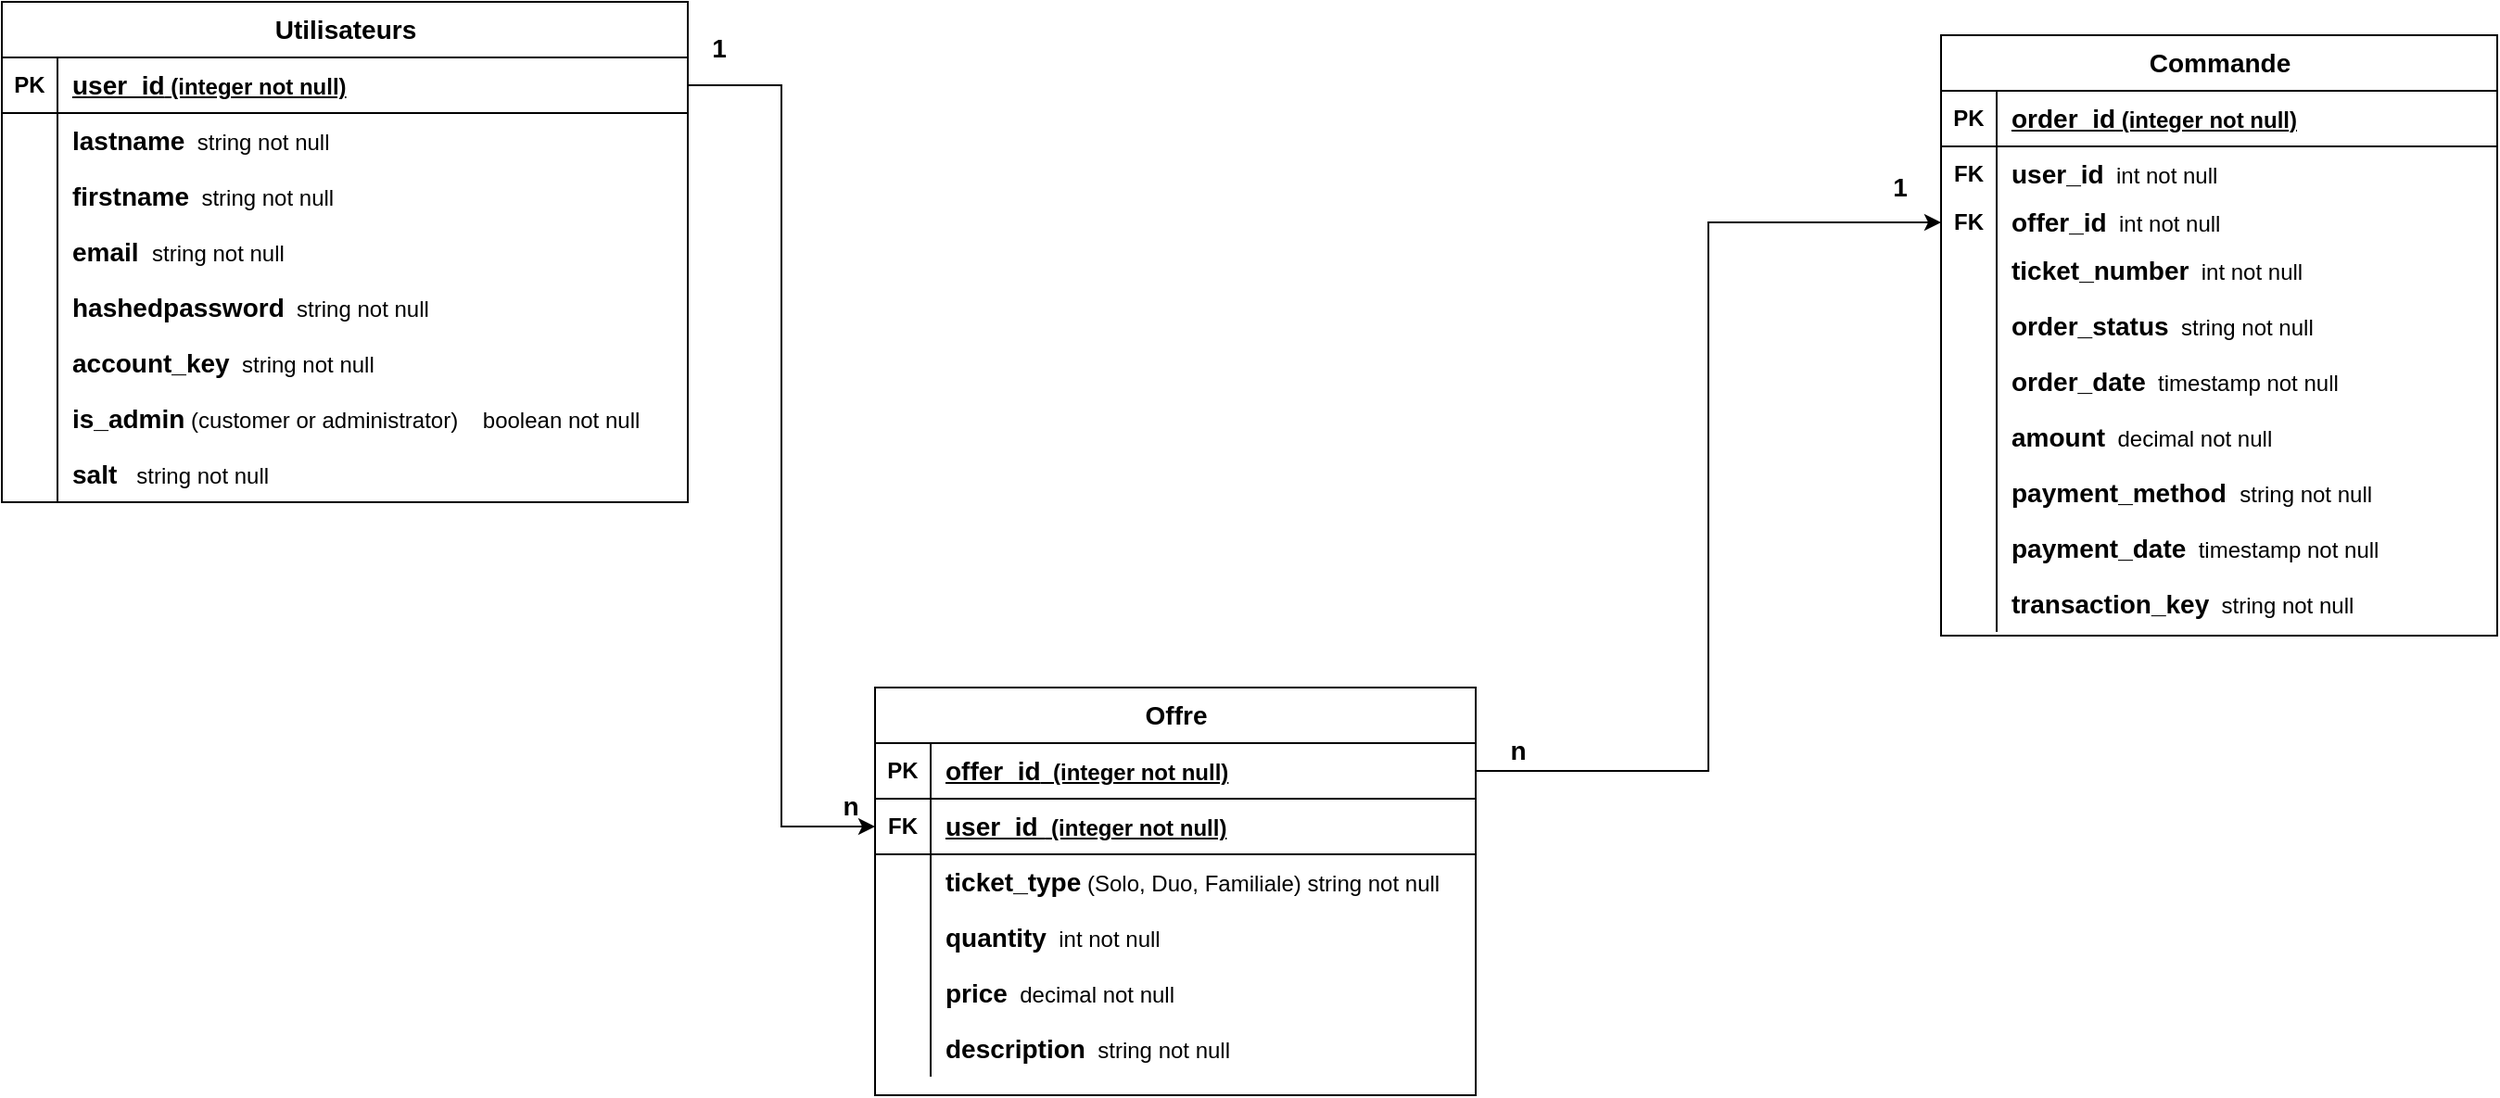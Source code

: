 <mxfile version="20.3.0" type="device" pages="2"><diagram name="MCD" id="4aZoMTiCEjbW0ecPzyT2"><mxGraphModel dx="1450" dy="770" grid="1" gridSize="10" guides="1" tooltips="1" connect="1" arrows="1" fold="1" page="1" pageScale="1" pageWidth="827" pageHeight="1169" math="0" shadow="0"><root><mxCell id="WwJT3f86w2mLYPlMzaYO-0"/><mxCell id="WwJT3f86w2mLYPlMzaYO-1" parent="WwJT3f86w2mLYPlMzaYO-0"/><mxCell id="WwJT3f86w2mLYPlMzaYO-2" value="&lt;font style=&quot;font-size: 14px;&quot;&gt;Utilisateurs&lt;/font&gt;" style="shape=table;startSize=30;container=1;collapsible=1;childLayout=tableLayout;fixedRows=1;rowLines=0;fontStyle=1;align=center;resizeLast=1;html=1;" parent="WwJT3f86w2mLYPlMzaYO-1" vertex="1"><mxGeometry x="24" y="40" width="370" height="270" as="geometry"/></mxCell><mxCell id="WwJT3f86w2mLYPlMzaYO-3" value="" style="shape=tableRow;horizontal=0;startSize=0;swimlaneHead=0;swimlaneBody=0;fillColor=none;collapsible=0;dropTarget=0;points=[[0,0.5],[1,0.5]];portConstraint=eastwest;top=0;left=0;right=0;bottom=1;" parent="WwJT3f86w2mLYPlMzaYO-2" vertex="1"><mxGeometry y="30" width="370" height="30" as="geometry"/></mxCell><mxCell id="WwJT3f86w2mLYPlMzaYO-4" value="PK" style="shape=partialRectangle;connectable=0;fillColor=none;top=0;left=0;bottom=0;right=0;fontStyle=1;overflow=hidden;whiteSpace=wrap;html=1;" parent="WwJT3f86w2mLYPlMzaYO-3" vertex="1"><mxGeometry width="30" height="30" as="geometry"><mxRectangle width="30" height="30" as="alternateBounds"/></mxGeometry></mxCell><mxCell id="WwJT3f86w2mLYPlMzaYO-5" value="&lt;font style=&quot;font-size: 14px;&quot;&gt;user_id&lt;/font&gt; (integer not null)" style="shape=partialRectangle;connectable=0;fillColor=none;top=0;left=0;bottom=0;right=0;align=left;spacingLeft=6;fontStyle=5;overflow=hidden;whiteSpace=wrap;html=1;" parent="WwJT3f86w2mLYPlMzaYO-3" vertex="1"><mxGeometry x="30" width="340" height="30" as="geometry"><mxRectangle width="340" height="30" as="alternateBounds"/></mxGeometry></mxCell><mxCell id="WwJT3f86w2mLYPlMzaYO-6" value="" style="shape=tableRow;horizontal=0;startSize=0;swimlaneHead=0;swimlaneBody=0;fillColor=none;collapsible=0;dropTarget=0;points=[[0,0.5],[1,0.5]];portConstraint=eastwest;top=0;left=0;right=0;bottom=0;" parent="WwJT3f86w2mLYPlMzaYO-2" vertex="1"><mxGeometry y="60" width="370" height="30" as="geometry"/></mxCell><mxCell id="WwJT3f86w2mLYPlMzaYO-7" value="" style="shape=partialRectangle;connectable=0;fillColor=none;top=0;left=0;bottom=0;right=0;editable=1;overflow=hidden;whiteSpace=wrap;html=1;" parent="WwJT3f86w2mLYPlMzaYO-6" vertex="1"><mxGeometry width="30" height="30" as="geometry"><mxRectangle width="30" height="30" as="alternateBounds"/></mxGeometry></mxCell><mxCell id="WwJT3f86w2mLYPlMzaYO-8" value="&lt;font style=&quot;font-size: 14px;&quot;&gt;&lt;b&gt;lastname&lt;/b&gt;&lt;/font&gt;&amp;nbsp; string not null" style="shape=partialRectangle;connectable=0;fillColor=none;top=0;left=0;bottom=0;right=0;align=left;spacingLeft=6;overflow=hidden;whiteSpace=wrap;html=1;" parent="WwJT3f86w2mLYPlMzaYO-6" vertex="1"><mxGeometry x="30" width="340" height="30" as="geometry"><mxRectangle width="340" height="30" as="alternateBounds"/></mxGeometry></mxCell><mxCell id="WwJT3f86w2mLYPlMzaYO-9" value="" style="shape=tableRow;horizontal=0;startSize=0;swimlaneHead=0;swimlaneBody=0;fillColor=none;collapsible=0;dropTarget=0;points=[[0,0.5],[1,0.5]];portConstraint=eastwest;top=0;left=0;right=0;bottom=0;" parent="WwJT3f86w2mLYPlMzaYO-2" vertex="1"><mxGeometry y="90" width="370" height="30" as="geometry"/></mxCell><mxCell id="WwJT3f86w2mLYPlMzaYO-10" value="" style="shape=partialRectangle;connectable=0;fillColor=none;top=0;left=0;bottom=0;right=0;editable=1;overflow=hidden;whiteSpace=wrap;html=1;" parent="WwJT3f86w2mLYPlMzaYO-9" vertex="1"><mxGeometry width="30" height="30" as="geometry"><mxRectangle width="30" height="30" as="alternateBounds"/></mxGeometry></mxCell><mxCell id="WwJT3f86w2mLYPlMzaYO-11" value="&lt;font style=&quot;font-size: 14px;&quot;&gt;&lt;b&gt;firstname&lt;/b&gt;&lt;/font&gt;&amp;nbsp; string not null" style="shape=partialRectangle;connectable=0;fillColor=none;top=0;left=0;bottom=0;right=0;align=left;spacingLeft=6;overflow=hidden;whiteSpace=wrap;html=1;" parent="WwJT3f86w2mLYPlMzaYO-9" vertex="1"><mxGeometry x="30" width="340" height="30" as="geometry"><mxRectangle width="340" height="30" as="alternateBounds"/></mxGeometry></mxCell><mxCell id="WwJT3f86w2mLYPlMzaYO-12" value="" style="shape=tableRow;horizontal=0;startSize=0;swimlaneHead=0;swimlaneBody=0;fillColor=none;collapsible=0;dropTarget=0;points=[[0,0.5],[1,0.5]];portConstraint=eastwest;top=0;left=0;right=0;bottom=0;" parent="WwJT3f86w2mLYPlMzaYO-2" vertex="1"><mxGeometry y="120" width="370" height="30" as="geometry"/></mxCell><mxCell id="WwJT3f86w2mLYPlMzaYO-13" value="" style="shape=partialRectangle;connectable=0;fillColor=none;top=0;left=0;bottom=0;right=0;editable=1;overflow=hidden;whiteSpace=wrap;html=1;" parent="WwJT3f86w2mLYPlMzaYO-12" vertex="1"><mxGeometry width="30" height="30" as="geometry"><mxRectangle width="30" height="30" as="alternateBounds"/></mxGeometry></mxCell><mxCell id="WwJT3f86w2mLYPlMzaYO-14" value="&lt;font style=&quot;font-size: 14px;&quot;&gt;&lt;b&gt;email&amp;nbsp;&lt;/b&gt;&lt;/font&gt; string not null" style="shape=partialRectangle;connectable=0;fillColor=none;top=0;left=0;bottom=0;right=0;align=left;spacingLeft=6;overflow=hidden;whiteSpace=wrap;html=1;" parent="WwJT3f86w2mLYPlMzaYO-12" vertex="1"><mxGeometry x="30" width="340" height="30" as="geometry"><mxRectangle width="340" height="30" as="alternateBounds"/></mxGeometry></mxCell><mxCell id="WwJT3f86w2mLYPlMzaYO-15" value="" style="shape=tableRow;horizontal=0;startSize=0;swimlaneHead=0;swimlaneBody=0;fillColor=none;collapsible=0;dropTarget=0;points=[[0,0.5],[1,0.5]];portConstraint=eastwest;top=0;left=0;right=0;bottom=0;" parent="WwJT3f86w2mLYPlMzaYO-2" vertex="1"><mxGeometry y="150" width="370" height="30" as="geometry"/></mxCell><mxCell id="WwJT3f86w2mLYPlMzaYO-16" value="" style="shape=partialRectangle;connectable=0;fillColor=none;top=0;left=0;bottom=0;right=0;editable=1;overflow=hidden;whiteSpace=wrap;html=1;" parent="WwJT3f86w2mLYPlMzaYO-15" vertex="1"><mxGeometry width="30" height="30" as="geometry"><mxRectangle width="30" height="30" as="alternateBounds"/></mxGeometry></mxCell><mxCell id="WwJT3f86w2mLYPlMzaYO-17" value="&lt;font style=&quot;font-size: 14px;&quot;&gt;&lt;b&gt;hashedpassword&lt;/b&gt;&lt;/font&gt;&amp;nbsp; string not null" style="shape=partialRectangle;connectable=0;fillColor=none;top=0;left=0;bottom=0;right=0;align=left;spacingLeft=6;overflow=hidden;whiteSpace=wrap;html=1;" parent="WwJT3f86w2mLYPlMzaYO-15" vertex="1"><mxGeometry x="30" width="340" height="30" as="geometry"><mxRectangle width="340" height="30" as="alternateBounds"/></mxGeometry></mxCell><mxCell id="WwJT3f86w2mLYPlMzaYO-18" value="" style="shape=tableRow;horizontal=0;startSize=0;swimlaneHead=0;swimlaneBody=0;fillColor=none;collapsible=0;dropTarget=0;points=[[0,0.5],[1,0.5]];portConstraint=eastwest;top=0;left=0;right=0;bottom=0;" parent="WwJT3f86w2mLYPlMzaYO-2" vertex="1"><mxGeometry y="180" width="370" height="30" as="geometry"/></mxCell><mxCell id="WwJT3f86w2mLYPlMzaYO-19" value="" style="shape=partialRectangle;connectable=0;fillColor=none;top=0;left=0;bottom=0;right=0;editable=1;overflow=hidden;whiteSpace=wrap;html=1;" parent="WwJT3f86w2mLYPlMzaYO-18" vertex="1"><mxGeometry width="30" height="30" as="geometry"><mxRectangle width="30" height="30" as="alternateBounds"/></mxGeometry></mxCell><mxCell id="WwJT3f86w2mLYPlMzaYO-20" value="&lt;font style=&quot;font-size: 14px;&quot;&gt;&lt;b&gt;account_key&lt;/b&gt;&lt;/font&gt;&amp;nbsp; string not null" style="shape=partialRectangle;connectable=0;fillColor=none;top=0;left=0;bottom=0;right=0;align=left;spacingLeft=6;overflow=hidden;whiteSpace=wrap;html=1;" parent="WwJT3f86w2mLYPlMzaYO-18" vertex="1"><mxGeometry x="30" width="340" height="30" as="geometry"><mxRectangle width="340" height="30" as="alternateBounds"/></mxGeometry></mxCell><mxCell id="WwJT3f86w2mLYPlMzaYO-21" value="" style="shape=tableRow;horizontal=0;startSize=0;swimlaneHead=0;swimlaneBody=0;fillColor=none;collapsible=0;dropTarget=0;points=[[0,0.5],[1,0.5]];portConstraint=eastwest;top=0;left=0;right=0;bottom=0;" parent="WwJT3f86w2mLYPlMzaYO-2" vertex="1"><mxGeometry y="210" width="370" height="30" as="geometry"/></mxCell><mxCell id="WwJT3f86w2mLYPlMzaYO-22" value="" style="shape=partialRectangle;connectable=0;fillColor=none;top=0;left=0;bottom=0;right=0;editable=1;overflow=hidden;whiteSpace=wrap;html=1;" parent="WwJT3f86w2mLYPlMzaYO-21" vertex="1"><mxGeometry width="30" height="30" as="geometry"><mxRectangle width="30" height="30" as="alternateBounds"/></mxGeometry></mxCell><mxCell id="WwJT3f86w2mLYPlMzaYO-23" value="&lt;font style=&quot;font-size: 14px;&quot;&gt;&lt;b&gt;is_admin&lt;/b&gt;&lt;/font&gt; (customer or administrator)&amp;nbsp; &amp;nbsp; boolean not null&amp;nbsp;" style="shape=partialRectangle;connectable=0;fillColor=none;top=0;left=0;bottom=0;right=0;align=left;spacingLeft=6;overflow=hidden;whiteSpace=wrap;html=1;" parent="WwJT3f86w2mLYPlMzaYO-21" vertex="1"><mxGeometry x="30" width="340" height="30" as="geometry"><mxRectangle width="340" height="30" as="alternateBounds"/></mxGeometry></mxCell><mxCell id="_BmPQvy_Gh3l3GZFBL68-0" value="" style="shape=tableRow;horizontal=0;startSize=0;swimlaneHead=0;swimlaneBody=0;fillColor=none;collapsible=0;dropTarget=0;points=[[0,0.5],[1,0.5]];portConstraint=eastwest;top=0;left=0;right=0;bottom=0;" parent="WwJT3f86w2mLYPlMzaYO-2" vertex="1"><mxGeometry y="240" width="370" height="30" as="geometry"/></mxCell><mxCell id="_BmPQvy_Gh3l3GZFBL68-1" value="" style="shape=partialRectangle;connectable=0;fillColor=none;top=0;left=0;bottom=0;right=0;editable=1;overflow=hidden;whiteSpace=wrap;html=1;" parent="_BmPQvy_Gh3l3GZFBL68-0" vertex="1"><mxGeometry width="30" height="30" as="geometry"><mxRectangle width="30" height="30" as="alternateBounds"/></mxGeometry></mxCell><mxCell id="_BmPQvy_Gh3l3GZFBL68-2" value="&lt;font style=&quot;font-size: 14px;&quot;&gt;&lt;b&gt;salt&amp;nbsp;&lt;/b&gt;&lt;/font&gt; &amp;nbsp;string not null&amp;nbsp;" style="shape=partialRectangle;connectable=0;fillColor=none;top=0;left=0;bottom=0;right=0;align=left;spacingLeft=6;overflow=hidden;whiteSpace=wrap;html=1;" parent="_BmPQvy_Gh3l3GZFBL68-0" vertex="1"><mxGeometry x="30" width="340" height="30" as="geometry"><mxRectangle width="340" height="30" as="alternateBounds"/></mxGeometry></mxCell><mxCell id="WwJT3f86w2mLYPlMzaYO-24" value="&lt;font style=&quot;font-size: 14px;&quot;&gt;Offre&lt;/font&gt;" style="shape=table;startSize=30;container=1;collapsible=1;childLayout=tableLayout;fixedRows=1;rowLines=0;fontStyle=1;align=center;resizeLast=1;html=1;" parent="WwJT3f86w2mLYPlMzaYO-1" vertex="1"><mxGeometry x="495" y="410" width="324" height="220" as="geometry"/></mxCell><mxCell id="WwJT3f86w2mLYPlMzaYO-25" value="" style="shape=tableRow;horizontal=0;startSize=0;swimlaneHead=0;swimlaneBody=0;fillColor=none;collapsible=0;dropTarget=0;points=[[0,0.5],[1,0.5]];portConstraint=eastwest;top=0;left=0;right=0;bottom=1;" parent="WwJT3f86w2mLYPlMzaYO-24" vertex="1"><mxGeometry y="30" width="324" height="30" as="geometry"/></mxCell><mxCell id="WwJT3f86w2mLYPlMzaYO-26" value="PK" style="shape=partialRectangle;connectable=0;fillColor=none;top=0;left=0;bottom=0;right=0;fontStyle=1;overflow=hidden;whiteSpace=wrap;html=1;" parent="WwJT3f86w2mLYPlMzaYO-25" vertex="1"><mxGeometry width="30" height="30" as="geometry"><mxRectangle width="30" height="30" as="alternateBounds"/></mxGeometry></mxCell><mxCell id="WwJT3f86w2mLYPlMzaYO-27" value="&lt;font style=&quot;font-size: 14px;&quot;&gt;offer_id&lt;/font&gt;&amp;nbsp; (integer not null)" style="shape=partialRectangle;connectable=0;fillColor=none;top=0;left=0;bottom=0;right=0;align=left;spacingLeft=6;fontStyle=5;overflow=hidden;whiteSpace=wrap;html=1;" parent="WwJT3f86w2mLYPlMzaYO-25" vertex="1"><mxGeometry x="30" width="294" height="30" as="geometry"><mxRectangle width="294" height="30" as="alternateBounds"/></mxGeometry></mxCell><mxCell id="OKNuzHQPuZCaY18qjB8i-0" value="" style="shape=tableRow;horizontal=0;startSize=0;swimlaneHead=0;swimlaneBody=0;fillColor=none;collapsible=0;dropTarget=0;points=[[0,0.5],[1,0.5]];portConstraint=eastwest;top=0;left=0;right=0;bottom=1;" parent="WwJT3f86w2mLYPlMzaYO-24" vertex="1"><mxGeometry y="60" width="324" height="30" as="geometry"/></mxCell><mxCell id="OKNuzHQPuZCaY18qjB8i-1" value="FK" style="shape=partialRectangle;connectable=0;fillColor=none;top=0;left=0;bottom=0;right=0;fontStyle=1;overflow=hidden;whiteSpace=wrap;html=1;" parent="OKNuzHQPuZCaY18qjB8i-0" vertex="1"><mxGeometry width="30" height="30" as="geometry"><mxRectangle width="30" height="30" as="alternateBounds"/></mxGeometry></mxCell><mxCell id="OKNuzHQPuZCaY18qjB8i-2" value="&lt;font style=&quot;font-size: 14px;&quot;&gt;user_id&amp;nbsp;&lt;/font&gt; (integer not null)" style="shape=partialRectangle;connectable=0;fillColor=none;top=0;left=0;bottom=0;right=0;align=left;spacingLeft=6;fontStyle=5;overflow=hidden;whiteSpace=wrap;html=1;" parent="OKNuzHQPuZCaY18qjB8i-0" vertex="1"><mxGeometry x="30" width="294" height="30" as="geometry"><mxRectangle width="294" height="30" as="alternateBounds"/></mxGeometry></mxCell><mxCell id="WwJT3f86w2mLYPlMzaYO-28" value="" style="shape=tableRow;horizontal=0;startSize=0;swimlaneHead=0;swimlaneBody=0;fillColor=none;collapsible=0;dropTarget=0;points=[[0,0.5],[1,0.5]];portConstraint=eastwest;top=0;left=0;right=0;bottom=0;" parent="WwJT3f86w2mLYPlMzaYO-24" vertex="1"><mxGeometry y="90" width="324" height="30" as="geometry"/></mxCell><mxCell id="WwJT3f86w2mLYPlMzaYO-29" value="" style="shape=partialRectangle;connectable=0;fillColor=none;top=0;left=0;bottom=0;right=0;editable=1;overflow=hidden;whiteSpace=wrap;html=1;" parent="WwJT3f86w2mLYPlMzaYO-28" vertex="1"><mxGeometry width="30" height="30" as="geometry"><mxRectangle width="30" height="30" as="alternateBounds"/></mxGeometry></mxCell><mxCell id="WwJT3f86w2mLYPlMzaYO-30" value="&lt;font style=&quot;font-size: 14px;&quot;&gt;&lt;b&gt;ticket_type&lt;/b&gt;&lt;/font&gt; (Solo, Duo, Familiale) string not null" style="shape=partialRectangle;connectable=0;fillColor=none;top=0;left=0;bottom=0;right=0;align=left;spacingLeft=6;overflow=hidden;whiteSpace=wrap;html=1;" parent="WwJT3f86w2mLYPlMzaYO-28" vertex="1"><mxGeometry x="30" width="294" height="30" as="geometry"><mxRectangle width="294" height="30" as="alternateBounds"/></mxGeometry></mxCell><mxCell id="WwJT3f86w2mLYPlMzaYO-31" value="" style="shape=tableRow;horizontal=0;startSize=0;swimlaneHead=0;swimlaneBody=0;fillColor=none;collapsible=0;dropTarget=0;points=[[0,0.5],[1,0.5]];portConstraint=eastwest;top=0;left=0;right=0;bottom=0;" parent="WwJT3f86w2mLYPlMzaYO-24" vertex="1"><mxGeometry y="120" width="324" height="30" as="geometry"/></mxCell><mxCell id="WwJT3f86w2mLYPlMzaYO-32" value="" style="shape=partialRectangle;connectable=0;fillColor=none;top=0;left=0;bottom=0;right=0;editable=1;overflow=hidden;whiteSpace=wrap;html=1;" parent="WwJT3f86w2mLYPlMzaYO-31" vertex="1"><mxGeometry width="30" height="30" as="geometry"><mxRectangle width="30" height="30" as="alternateBounds"/></mxGeometry></mxCell><mxCell id="WwJT3f86w2mLYPlMzaYO-33" value="&lt;span style=&quot;font-size: 14px;&quot;&gt;&lt;b&gt;quantity&lt;/b&gt;&lt;/span&gt;&amp;nbsp; int not null" style="shape=partialRectangle;connectable=0;fillColor=none;top=0;left=0;bottom=0;right=0;align=left;spacingLeft=6;overflow=hidden;whiteSpace=wrap;html=1;" parent="WwJT3f86w2mLYPlMzaYO-31" vertex="1"><mxGeometry x="30" width="294" height="30" as="geometry"><mxRectangle width="294" height="30" as="alternateBounds"/></mxGeometry></mxCell><mxCell id="WwJT3f86w2mLYPlMzaYO-34" value="" style="shape=tableRow;horizontal=0;startSize=0;swimlaneHead=0;swimlaneBody=0;fillColor=none;collapsible=0;dropTarget=0;points=[[0,0.5],[1,0.5]];portConstraint=eastwest;top=0;left=0;right=0;bottom=0;" parent="WwJT3f86w2mLYPlMzaYO-24" vertex="1"><mxGeometry y="150" width="324" height="30" as="geometry"/></mxCell><mxCell id="WwJT3f86w2mLYPlMzaYO-35" value="" style="shape=partialRectangle;connectable=0;fillColor=none;top=0;left=0;bottom=0;right=0;editable=1;overflow=hidden;whiteSpace=wrap;html=1;" parent="WwJT3f86w2mLYPlMzaYO-34" vertex="1"><mxGeometry width="30" height="30" as="geometry"><mxRectangle width="30" height="30" as="alternateBounds"/></mxGeometry></mxCell><mxCell id="WwJT3f86w2mLYPlMzaYO-36" value="&lt;font style=&quot;font-size: 14px;&quot;&gt;&lt;b&gt;price&lt;/b&gt;&lt;/font&gt;&amp;nbsp; decimal not null" style="shape=partialRectangle;connectable=0;fillColor=none;top=0;left=0;bottom=0;right=0;align=left;spacingLeft=6;overflow=hidden;whiteSpace=wrap;html=1;" parent="WwJT3f86w2mLYPlMzaYO-34" vertex="1"><mxGeometry x="30" width="294" height="30" as="geometry"><mxRectangle width="294" height="30" as="alternateBounds"/></mxGeometry></mxCell><mxCell id="WwJT3f86w2mLYPlMzaYO-37" value="" style="shape=tableRow;horizontal=0;startSize=0;swimlaneHead=0;swimlaneBody=0;fillColor=none;collapsible=0;dropTarget=0;points=[[0,0.5],[1,0.5]];portConstraint=eastwest;top=0;left=0;right=0;bottom=0;" parent="WwJT3f86w2mLYPlMzaYO-24" vertex="1"><mxGeometry y="180" width="324" height="30" as="geometry"/></mxCell><mxCell id="WwJT3f86w2mLYPlMzaYO-38" value="" style="shape=partialRectangle;connectable=0;fillColor=none;top=0;left=0;bottom=0;right=0;editable=1;overflow=hidden;whiteSpace=wrap;html=1;" parent="WwJT3f86w2mLYPlMzaYO-37" vertex="1"><mxGeometry width="30" height="30" as="geometry"><mxRectangle width="30" height="30" as="alternateBounds"/></mxGeometry></mxCell><mxCell id="WwJT3f86w2mLYPlMzaYO-39" value="&lt;font style=&quot;font-size: 14px;&quot;&gt;&lt;b&gt;description&lt;/b&gt;&lt;/font&gt;&amp;nbsp; string not null" style="shape=partialRectangle;connectable=0;fillColor=none;top=0;left=0;bottom=0;right=0;align=left;spacingLeft=6;overflow=hidden;whiteSpace=wrap;html=1;" parent="WwJT3f86w2mLYPlMzaYO-37" vertex="1"><mxGeometry x="30" width="294" height="30" as="geometry"><mxRectangle width="294" height="30" as="alternateBounds"/></mxGeometry></mxCell><mxCell id="WwJT3f86w2mLYPlMzaYO-40" value="&lt;font style=&quot;font-size: 14px;&quot;&gt;Commande&lt;/font&gt;" style="shape=table;startSize=30;container=1;collapsible=1;childLayout=tableLayout;fixedRows=1;rowLines=0;fontStyle=1;align=center;resizeLast=1;html=1;" parent="WwJT3f86w2mLYPlMzaYO-1" vertex="1"><mxGeometry x="1070" y="58" width="300" height="324.0" as="geometry"/></mxCell><mxCell id="WwJT3f86w2mLYPlMzaYO-41" value="" style="shape=tableRow;horizontal=0;startSize=0;swimlaneHead=0;swimlaneBody=0;fillColor=none;collapsible=0;dropTarget=0;points=[[0,0.5],[1,0.5]];portConstraint=eastwest;top=0;left=0;right=0;bottom=1;" parent="WwJT3f86w2mLYPlMzaYO-40" vertex="1"><mxGeometry y="30" width="300" height="30" as="geometry"/></mxCell><mxCell id="WwJT3f86w2mLYPlMzaYO-42" value="PK" style="shape=partialRectangle;connectable=0;fillColor=none;top=0;left=0;bottom=0;right=0;fontStyle=1;overflow=hidden;whiteSpace=wrap;html=1;" parent="WwJT3f86w2mLYPlMzaYO-41" vertex="1"><mxGeometry width="30" height="30" as="geometry"><mxRectangle width="30" height="30" as="alternateBounds"/></mxGeometry></mxCell><mxCell id="WwJT3f86w2mLYPlMzaYO-43" value="&lt;font style=&quot;font-size: 14px;&quot;&gt;order_id&lt;/font&gt; (integer not null)" style="shape=partialRectangle;connectable=0;fillColor=none;top=0;left=0;bottom=0;right=0;align=left;spacingLeft=6;fontStyle=5;overflow=hidden;whiteSpace=wrap;html=1;" parent="WwJT3f86w2mLYPlMzaYO-41" vertex="1"><mxGeometry x="30" width="270" height="30" as="geometry"><mxRectangle width="270" height="30" as="alternateBounds"/></mxGeometry></mxCell><mxCell id="WwJT3f86w2mLYPlMzaYO-44" value="" style="shape=tableRow;horizontal=0;startSize=0;swimlaneHead=0;swimlaneBody=0;fillColor=none;collapsible=0;dropTarget=0;points=[[0,0.5],[1,0.5]];portConstraint=eastwest;top=0;left=0;right=0;bottom=0;" parent="WwJT3f86w2mLYPlMzaYO-40" vertex="1"><mxGeometry y="60" width="300" height="30" as="geometry"/></mxCell><mxCell id="WwJT3f86w2mLYPlMzaYO-45" value="FK" style="shape=partialRectangle;connectable=0;fillColor=none;top=0;left=0;bottom=0;right=0;editable=1;overflow=hidden;whiteSpace=wrap;html=1;fontStyle=1" parent="WwJT3f86w2mLYPlMzaYO-44" vertex="1"><mxGeometry width="30" height="30" as="geometry"><mxRectangle width="30" height="30" as="alternateBounds"/></mxGeometry></mxCell><mxCell id="WwJT3f86w2mLYPlMzaYO-46" value="&lt;font style=&quot;font-size: 14px;&quot;&gt;&lt;b&gt;user_id&lt;/b&gt;&lt;/font&gt;&amp;nbsp; int not null" style="shape=partialRectangle;connectable=0;fillColor=none;top=0;left=0;bottom=0;right=0;align=left;spacingLeft=6;overflow=hidden;whiteSpace=wrap;html=1;" parent="WwJT3f86w2mLYPlMzaYO-44" vertex="1"><mxGeometry x="30" width="270" height="30" as="geometry"><mxRectangle width="270" height="30" as="alternateBounds"/></mxGeometry></mxCell><mxCell id="WwJT3f86w2mLYPlMzaYO-47" value="" style="shape=tableRow;horizontal=0;startSize=0;swimlaneHead=0;swimlaneBody=0;fillColor=none;collapsible=0;dropTarget=0;points=[[0,0.5],[1,0.5]];portConstraint=eastwest;top=0;left=0;right=0;bottom=0;" parent="WwJT3f86w2mLYPlMzaYO-40" vertex="1"><mxGeometry y="90" width="300" height="22" as="geometry"/></mxCell><mxCell id="WwJT3f86w2mLYPlMzaYO-48" value="FK" style="shape=partialRectangle;connectable=0;fillColor=none;top=0;left=0;bottom=0;right=0;editable=1;overflow=hidden;whiteSpace=wrap;html=1;fontStyle=1" parent="WwJT3f86w2mLYPlMzaYO-47" vertex="1"><mxGeometry width="30" height="22" as="geometry"><mxRectangle width="30" height="22" as="alternateBounds"/></mxGeometry></mxCell><mxCell id="WwJT3f86w2mLYPlMzaYO-49" value="&lt;font style=&quot;font-size: 14px;&quot;&gt;&lt;b&gt;offer_id&lt;/b&gt;&lt;/font&gt;&amp;nbsp; int not null" style="shape=partialRectangle;connectable=0;fillColor=none;top=0;left=0;bottom=0;right=0;align=left;spacingLeft=6;overflow=hidden;whiteSpace=wrap;html=1;" parent="WwJT3f86w2mLYPlMzaYO-47" vertex="1"><mxGeometry x="30" width="270" height="22" as="geometry"><mxRectangle width="270" height="22" as="alternateBounds"/></mxGeometry></mxCell><mxCell id="WwJT3f86w2mLYPlMzaYO-50" style="shape=tableRow;horizontal=0;startSize=0;swimlaneHead=0;swimlaneBody=0;fillColor=none;collapsible=0;dropTarget=0;points=[[0,0.5],[1,0.5]];portConstraint=eastwest;top=0;left=0;right=0;bottom=0;" parent="WwJT3f86w2mLYPlMzaYO-40" vertex="1"><mxGeometry y="112" width="300" height="30" as="geometry"/></mxCell><mxCell id="WwJT3f86w2mLYPlMzaYO-51" style="shape=partialRectangle;connectable=0;fillColor=none;top=0;left=0;bottom=0;right=0;editable=1;overflow=hidden;whiteSpace=wrap;html=1;fontStyle=1" parent="WwJT3f86w2mLYPlMzaYO-50" vertex="1"><mxGeometry width="30" height="30" as="geometry"><mxRectangle width="30" height="30" as="alternateBounds"/></mxGeometry></mxCell><mxCell id="WwJT3f86w2mLYPlMzaYO-52" value="&lt;font style=&quot;font-size: 14px;&quot;&gt;&lt;b&gt;ticket_number&lt;/b&gt;&lt;/font&gt;&amp;nbsp; int not null" style="shape=partialRectangle;connectable=0;fillColor=none;top=0;left=0;bottom=0;right=0;align=left;spacingLeft=6;overflow=hidden;whiteSpace=wrap;html=1;" parent="WwJT3f86w2mLYPlMzaYO-50" vertex="1"><mxGeometry x="30" width="270" height="30" as="geometry"><mxRectangle width="270" height="30" as="alternateBounds"/></mxGeometry></mxCell><mxCell id="WwJT3f86w2mLYPlMzaYO-53" value="" style="shape=tableRow;horizontal=0;startSize=0;swimlaneHead=0;swimlaneBody=0;fillColor=none;collapsible=0;dropTarget=0;points=[[0,0.5],[1,0.5]];portConstraint=eastwest;top=0;left=0;right=0;bottom=0;" parent="WwJT3f86w2mLYPlMzaYO-40" vertex="1"><mxGeometry y="142" width="300" height="30" as="geometry"/></mxCell><mxCell id="WwJT3f86w2mLYPlMzaYO-54" value="" style="shape=partialRectangle;connectable=0;fillColor=none;top=0;left=0;bottom=0;right=0;editable=1;overflow=hidden;whiteSpace=wrap;html=1;" parent="WwJT3f86w2mLYPlMzaYO-53" vertex="1"><mxGeometry width="30" height="30" as="geometry"><mxRectangle width="30" height="30" as="alternateBounds"/></mxGeometry></mxCell><mxCell id="WwJT3f86w2mLYPlMzaYO-55" value="&lt;font style=&quot;font-size: 14px;&quot;&gt;&lt;b&gt;order_status&lt;/b&gt;&lt;/font&gt;&amp;nbsp; string not null&amp;nbsp;" style="shape=partialRectangle;connectable=0;fillColor=none;top=0;left=0;bottom=0;right=0;align=left;spacingLeft=6;overflow=hidden;whiteSpace=wrap;html=1;" parent="WwJT3f86w2mLYPlMzaYO-53" vertex="1"><mxGeometry x="30" width="270" height="30" as="geometry"><mxRectangle width="270" height="30" as="alternateBounds"/></mxGeometry></mxCell><mxCell id="WwJT3f86w2mLYPlMzaYO-56" value="" style="shape=tableRow;horizontal=0;startSize=0;swimlaneHead=0;swimlaneBody=0;fillColor=none;collapsible=0;dropTarget=0;points=[[0,0.5],[1,0.5]];portConstraint=eastwest;top=0;left=0;right=0;bottom=0;" parent="WwJT3f86w2mLYPlMzaYO-40" vertex="1"><mxGeometry y="172" width="300" height="30" as="geometry"/></mxCell><mxCell id="WwJT3f86w2mLYPlMzaYO-57" value="" style="shape=partialRectangle;connectable=0;fillColor=none;top=0;left=0;bottom=0;right=0;editable=1;overflow=hidden;whiteSpace=wrap;html=1;" parent="WwJT3f86w2mLYPlMzaYO-56" vertex="1"><mxGeometry width="30" height="30" as="geometry"><mxRectangle width="30" height="30" as="alternateBounds"/></mxGeometry></mxCell><mxCell id="WwJT3f86w2mLYPlMzaYO-58" value="&lt;font style=&quot;font-size: 14px;&quot;&gt;&lt;b&gt;order_date&lt;/b&gt;&lt;/font&gt;&amp;nbsp; timestamp not null" style="shape=partialRectangle;connectable=0;fillColor=none;top=0;left=0;bottom=0;right=0;align=left;spacingLeft=6;overflow=hidden;whiteSpace=wrap;html=1;" parent="WwJT3f86w2mLYPlMzaYO-56" vertex="1"><mxGeometry x="30" width="270" height="30" as="geometry"><mxRectangle width="270" height="30" as="alternateBounds"/></mxGeometry></mxCell><mxCell id="OLAVNMGbY4LiA4t_DMpZ-0" value="" style="shape=tableRow;horizontal=0;startSize=0;swimlaneHead=0;swimlaneBody=0;fillColor=none;collapsible=0;dropTarget=0;points=[[0,0.5],[1,0.5]];portConstraint=eastwest;top=0;left=0;right=0;bottom=0;" parent="WwJT3f86w2mLYPlMzaYO-40" vertex="1"><mxGeometry y="202" width="300" height="30" as="geometry"/></mxCell><mxCell id="OLAVNMGbY4LiA4t_DMpZ-1" value="" style="shape=partialRectangle;connectable=0;fillColor=none;top=0;left=0;bottom=0;right=0;editable=1;overflow=hidden;whiteSpace=wrap;html=1;" parent="OLAVNMGbY4LiA4t_DMpZ-0" vertex="1"><mxGeometry width="30" height="30" as="geometry"><mxRectangle width="30" height="30" as="alternateBounds"/></mxGeometry></mxCell><mxCell id="OLAVNMGbY4LiA4t_DMpZ-2" value="&lt;font style=&quot;font-size: 14px;&quot;&gt;&lt;b&gt;amount&lt;/b&gt;&lt;/font&gt;&amp;nbsp; decimal not null" style="shape=partialRectangle;connectable=0;fillColor=none;top=0;left=0;bottom=0;right=0;align=left;spacingLeft=6;overflow=hidden;whiteSpace=wrap;html=1;" parent="OLAVNMGbY4LiA4t_DMpZ-0" vertex="1"><mxGeometry x="30" width="270" height="30" as="geometry"><mxRectangle width="270" height="30" as="alternateBounds"/></mxGeometry></mxCell><mxCell id="OLAVNMGbY4LiA4t_DMpZ-3" value="" style="shape=tableRow;horizontal=0;startSize=0;swimlaneHead=0;swimlaneBody=0;fillColor=none;collapsible=0;dropTarget=0;points=[[0,0.5],[1,0.5]];portConstraint=eastwest;top=0;left=0;right=0;bottom=0;" parent="WwJT3f86w2mLYPlMzaYO-40" vertex="1"><mxGeometry y="232" width="300" height="30" as="geometry"/></mxCell><mxCell id="OLAVNMGbY4LiA4t_DMpZ-4" value="" style="shape=partialRectangle;connectable=0;fillColor=none;top=0;left=0;bottom=0;right=0;editable=1;overflow=hidden;whiteSpace=wrap;html=1;" parent="OLAVNMGbY4LiA4t_DMpZ-3" vertex="1"><mxGeometry width="30" height="30" as="geometry"><mxRectangle width="30" height="30" as="alternateBounds"/></mxGeometry></mxCell><mxCell id="OLAVNMGbY4LiA4t_DMpZ-5" value="&lt;font style=&quot;font-size: 14px;&quot;&gt;&lt;b&gt;payment_method&amp;nbsp;&lt;/b&gt;&lt;/font&gt; string not null&amp;nbsp;" style="shape=partialRectangle;connectable=0;fillColor=none;top=0;left=0;bottom=0;right=0;align=left;spacingLeft=6;overflow=hidden;whiteSpace=wrap;html=1;" parent="OLAVNMGbY4LiA4t_DMpZ-3" vertex="1"><mxGeometry x="30" width="270" height="30" as="geometry"><mxRectangle width="270" height="30" as="alternateBounds"/></mxGeometry></mxCell><mxCell id="OLAVNMGbY4LiA4t_DMpZ-6" value="" style="shape=tableRow;horizontal=0;startSize=0;swimlaneHead=0;swimlaneBody=0;fillColor=none;collapsible=0;dropTarget=0;points=[[0,0.5],[1,0.5]];portConstraint=eastwest;top=0;left=0;right=0;bottom=0;" parent="WwJT3f86w2mLYPlMzaYO-40" vertex="1"><mxGeometry y="262" width="300" height="30" as="geometry"/></mxCell><mxCell id="OLAVNMGbY4LiA4t_DMpZ-7" value="" style="shape=partialRectangle;connectable=0;fillColor=none;top=0;left=0;bottom=0;right=0;editable=1;overflow=hidden;whiteSpace=wrap;html=1;" parent="OLAVNMGbY4LiA4t_DMpZ-6" vertex="1"><mxGeometry width="30" height="30" as="geometry"><mxRectangle width="30" height="30" as="alternateBounds"/></mxGeometry></mxCell><mxCell id="OLAVNMGbY4LiA4t_DMpZ-8" value="&lt;font style=&quot;font-size: 14px;&quot;&gt;&lt;b&gt;payment_date&lt;/b&gt;&lt;/font&gt;&amp;nbsp; timestamp not null" style="shape=partialRectangle;connectable=0;fillColor=none;top=0;left=0;bottom=0;right=0;align=left;spacingLeft=6;overflow=hidden;whiteSpace=wrap;html=1;" parent="OLAVNMGbY4LiA4t_DMpZ-6" vertex="1"><mxGeometry x="30" width="270" height="30" as="geometry"><mxRectangle width="270" height="30" as="alternateBounds"/></mxGeometry></mxCell><mxCell id="OLAVNMGbY4LiA4t_DMpZ-9" value="" style="shape=tableRow;horizontal=0;startSize=0;swimlaneHead=0;swimlaneBody=0;fillColor=none;collapsible=0;dropTarget=0;points=[[0,0.5],[1,0.5]];portConstraint=eastwest;top=0;left=0;right=0;bottom=0;" parent="WwJT3f86w2mLYPlMzaYO-40" vertex="1"><mxGeometry y="292" width="300" height="30" as="geometry"/></mxCell><mxCell id="OLAVNMGbY4LiA4t_DMpZ-10" value="" style="shape=partialRectangle;connectable=0;fillColor=none;top=0;left=0;bottom=0;right=0;editable=1;overflow=hidden;whiteSpace=wrap;html=1;" parent="OLAVNMGbY4LiA4t_DMpZ-9" vertex="1"><mxGeometry width="30" height="30" as="geometry"><mxRectangle width="30" height="30" as="alternateBounds"/></mxGeometry></mxCell><mxCell id="OLAVNMGbY4LiA4t_DMpZ-11" value="&lt;b&gt;&lt;font style=&quot;font-size: 14px;&quot;&gt;transaction_key&lt;/font&gt;&lt;/b&gt;&amp;nbsp; string not null" style="shape=partialRectangle;connectable=0;fillColor=none;top=0;left=0;bottom=0;right=0;align=left;spacingLeft=6;overflow=hidden;whiteSpace=wrap;html=1;" parent="OLAVNMGbY4LiA4t_DMpZ-9" vertex="1"><mxGeometry x="30" width="270" height="30" as="geometry"><mxRectangle width="270" height="30" as="alternateBounds"/></mxGeometry></mxCell><mxCell id="KInEvQ4Ml0EF_Ex9Fxzc-0" style="edgeStyle=orthogonalEdgeStyle;rounded=0;orthogonalLoop=1;jettySize=auto;html=1;fontSize=12;entryX=0;entryY=0.5;entryDx=0;entryDy=0;" parent="WwJT3f86w2mLYPlMzaYO-1" source="WwJT3f86w2mLYPlMzaYO-3" target="OKNuzHQPuZCaY18qjB8i-0" edge="1"><mxGeometry relative="1" as="geometry"/></mxCell><mxCell id="RdJV9vmzm1BDldZboFeA-2" value="&lt;font style=&quot;font-size: 14px;&quot;&gt;&lt;b&gt;n&lt;/b&gt;&lt;/font&gt;" style="text;html=1;strokeColor=none;fillColor=none;align=center;verticalAlign=middle;whiteSpace=wrap;rounded=0;fontSize=12;" parent="WwJT3f86w2mLYPlMzaYO-1" vertex="1"><mxGeometry x="452" y="459" width="60" height="30" as="geometry"/></mxCell><mxCell id="L2lwTyMDW7jk0fenXC_O-1" value="&lt;font style=&quot;font-size: 14px;&quot;&gt;&lt;b&gt;1&lt;/b&gt;&lt;/font&gt;" style="text;html=1;strokeColor=none;fillColor=none;align=center;verticalAlign=middle;whiteSpace=wrap;rounded=0;fontSize=12;" parent="WwJT3f86w2mLYPlMzaYO-1" vertex="1"><mxGeometry x="381" y="50" width="60" height="30" as="geometry"/></mxCell><mxCell id="L2lwTyMDW7jk0fenXC_O-2" style="edgeStyle=orthogonalEdgeStyle;rounded=0;orthogonalLoop=1;jettySize=auto;html=1;fontSize=12;" parent="WwJT3f86w2mLYPlMzaYO-1" source="WwJT3f86w2mLYPlMzaYO-25" target="WwJT3f86w2mLYPlMzaYO-47" edge="1"><mxGeometry relative="1" as="geometry"/></mxCell><mxCell id="L2lwTyMDW7jk0fenXC_O-3" value="&lt;font style=&quot;font-size: 14px;&quot;&gt;&lt;b&gt;n&lt;/b&gt;&lt;/font&gt;" style="text;html=1;strokeColor=none;fillColor=none;align=center;verticalAlign=middle;whiteSpace=wrap;rounded=0;fontSize=12;" parent="WwJT3f86w2mLYPlMzaYO-1" vertex="1"><mxGeometry x="812" y="429" width="60" height="30" as="geometry"/></mxCell><mxCell id="L2lwTyMDW7jk0fenXC_O-4" value="&lt;font style=&quot;font-size: 14px;&quot;&gt;&lt;b&gt;1&lt;/b&gt;&lt;/font&gt;" style="text;html=1;strokeColor=none;fillColor=none;align=center;verticalAlign=middle;whiteSpace=wrap;rounded=0;fontSize=12;" parent="WwJT3f86w2mLYPlMzaYO-1" vertex="1"><mxGeometry x="1018" y="125" width="60" height="30" as="geometry"/></mxCell></root></mxGraphModel></diagram><diagram id="EnAwjkU_7hr_Ql5TCyA1" name="MPD"><mxGraphModel dx="1450" dy="770" grid="1" gridSize="10" guides="1" tooltips="1" connect="1" arrows="1" fold="1" page="1" pageScale="1" pageWidth="827" pageHeight="1169" math="0" shadow="0"><root><mxCell id="0"/><mxCell id="1" parent="0"/><mxCell id="qv_M-D-OQsHJYzNkCpxS-1" value="Utilisateurs" style="shape=table;startSize=30;container=1;collapsible=1;childLayout=tableLayout;fixedRows=1;rowLines=0;fontStyle=1;align=center;resizeLast=1;html=1;" vertex="1" parent="1"><mxGeometry x="30" y="88" width="420" height="273" as="geometry"/></mxCell><mxCell id="qv_M-D-OQsHJYzNkCpxS-2" value="" style="shape=tableRow;horizontal=0;startSize=0;swimlaneHead=0;swimlaneBody=0;fillColor=none;collapsible=0;dropTarget=0;points=[[0,0.5],[1,0.5]];portConstraint=eastwest;top=0;left=0;right=0;bottom=1;" vertex="1" parent="qv_M-D-OQsHJYzNkCpxS-1"><mxGeometry y="30" width="420" height="30" as="geometry"/></mxCell><mxCell id="qv_M-D-OQsHJYzNkCpxS-3" value="PK" style="shape=partialRectangle;connectable=0;fillColor=none;top=0;left=0;bottom=0;right=0;fontStyle=1;overflow=hidden;whiteSpace=wrap;html=1;" vertex="1" parent="qv_M-D-OQsHJYzNkCpxS-2"><mxGeometry width="30" height="30" as="geometry"><mxRectangle width="30" height="30" as="alternateBounds"/></mxGeometry></mxCell><mxCell id="qv_M-D-OQsHJYzNkCpxS-4" value="&lt;font style=&quot;font-size: 14px;&quot;&gt;user_id&lt;/font&gt; (integer not null)" style="shape=partialRectangle;connectable=0;fillColor=none;top=0;left=0;bottom=0;right=0;align=left;spacingLeft=6;fontStyle=5;overflow=hidden;whiteSpace=wrap;html=1;" vertex="1" parent="qv_M-D-OQsHJYzNkCpxS-2"><mxGeometry x="30" width="390" height="30" as="geometry"><mxRectangle width="390" height="30" as="alternateBounds"/></mxGeometry></mxCell><mxCell id="qv_M-D-OQsHJYzNkCpxS-5" value="" style="shape=tableRow;horizontal=0;startSize=0;swimlaneHead=0;swimlaneBody=0;fillColor=none;collapsible=0;dropTarget=0;points=[[0,0.5],[1,0.5]];portConstraint=eastwest;top=0;left=0;right=0;bottom=0;" vertex="1" parent="qv_M-D-OQsHJYzNkCpxS-1"><mxGeometry y="60" width="420" height="33" as="geometry"/></mxCell><mxCell id="qv_M-D-OQsHJYzNkCpxS-6" value="" style="shape=partialRectangle;connectable=0;fillColor=none;top=0;left=0;bottom=0;right=0;editable=1;overflow=hidden;whiteSpace=wrap;html=1;" vertex="1" parent="qv_M-D-OQsHJYzNkCpxS-5"><mxGeometry width="30" height="33" as="geometry"><mxRectangle width="30" height="33" as="alternateBounds"/></mxGeometry></mxCell><mxCell id="qv_M-D-OQsHJYzNkCpxS-7" value="&lt;font style=&quot;font-size: 14px;&quot;&gt;&lt;b&gt;lastname&lt;/b&gt;&lt;/font&gt; varchar (50) not null" style="shape=partialRectangle;connectable=0;fillColor=none;top=0;left=0;bottom=0;right=0;align=left;spacingLeft=6;overflow=hidden;whiteSpace=wrap;html=1;" vertex="1" parent="qv_M-D-OQsHJYzNkCpxS-5"><mxGeometry x="30" width="390" height="33" as="geometry"><mxRectangle width="390" height="33" as="alternateBounds"/></mxGeometry></mxCell><mxCell id="qv_M-D-OQsHJYzNkCpxS-8" value="" style="shape=tableRow;horizontal=0;startSize=0;swimlaneHead=0;swimlaneBody=0;fillColor=none;collapsible=0;dropTarget=0;points=[[0,0.5],[1,0.5]];portConstraint=eastwest;top=0;left=0;right=0;bottom=0;" vertex="1" parent="qv_M-D-OQsHJYzNkCpxS-1"><mxGeometry y="93" width="420" height="30" as="geometry"/></mxCell><mxCell id="qv_M-D-OQsHJYzNkCpxS-9" value="" style="shape=partialRectangle;connectable=0;fillColor=none;top=0;left=0;bottom=0;right=0;editable=1;overflow=hidden;whiteSpace=wrap;html=1;" vertex="1" parent="qv_M-D-OQsHJYzNkCpxS-8"><mxGeometry width="30" height="30" as="geometry"><mxRectangle width="30" height="30" as="alternateBounds"/></mxGeometry></mxCell><mxCell id="qv_M-D-OQsHJYzNkCpxS-10" value="&lt;font style=&quot;font-size: 14px;&quot;&gt;&lt;b&gt;firstname&lt;/b&gt;&lt;/font&gt; varchar (50) not null" style="shape=partialRectangle;connectable=0;fillColor=none;top=0;left=0;bottom=0;right=0;align=left;spacingLeft=6;overflow=hidden;whiteSpace=wrap;html=1;" vertex="1" parent="qv_M-D-OQsHJYzNkCpxS-8"><mxGeometry x="30" width="390" height="30" as="geometry"><mxRectangle width="390" height="30" as="alternateBounds"/></mxGeometry></mxCell><mxCell id="qv_M-D-OQsHJYzNkCpxS-11" value="" style="shape=tableRow;horizontal=0;startSize=0;swimlaneHead=0;swimlaneBody=0;fillColor=none;collapsible=0;dropTarget=0;points=[[0,0.5],[1,0.5]];portConstraint=eastwest;top=0;left=0;right=0;bottom=0;" vertex="1" parent="qv_M-D-OQsHJYzNkCpxS-1"><mxGeometry y="123" width="420" height="30" as="geometry"/></mxCell><mxCell id="qv_M-D-OQsHJYzNkCpxS-12" value="" style="shape=partialRectangle;connectable=0;fillColor=none;top=0;left=0;bottom=0;right=0;editable=1;overflow=hidden;whiteSpace=wrap;html=1;" vertex="1" parent="qv_M-D-OQsHJYzNkCpxS-11"><mxGeometry width="30" height="30" as="geometry"><mxRectangle width="30" height="30" as="alternateBounds"/></mxGeometry></mxCell><mxCell id="qv_M-D-OQsHJYzNkCpxS-13" value="&lt;font style=&quot;font-size: 14px;&quot;&gt;&lt;b&gt;email&lt;/b&gt;&lt;/font&gt; varchar (250) not null" style="shape=partialRectangle;connectable=0;fillColor=none;top=0;left=0;bottom=0;right=0;align=left;spacingLeft=6;overflow=hidden;whiteSpace=wrap;html=1;" vertex="1" parent="qv_M-D-OQsHJYzNkCpxS-11"><mxGeometry x="30" width="390" height="30" as="geometry"><mxRectangle width="390" height="30" as="alternateBounds"/></mxGeometry></mxCell><mxCell id="qv_M-D-OQsHJYzNkCpxS-14" value="" style="shape=tableRow;horizontal=0;startSize=0;swimlaneHead=0;swimlaneBody=0;fillColor=none;collapsible=0;dropTarget=0;points=[[0,0.5],[1,0.5]];portConstraint=eastwest;top=0;left=0;right=0;bottom=0;" vertex="1" parent="qv_M-D-OQsHJYzNkCpxS-1"><mxGeometry y="153" width="420" height="30" as="geometry"/></mxCell><mxCell id="qv_M-D-OQsHJYzNkCpxS-15" value="" style="shape=partialRectangle;connectable=0;fillColor=none;top=0;left=0;bottom=0;right=0;editable=1;overflow=hidden;whiteSpace=wrap;html=1;" vertex="1" parent="qv_M-D-OQsHJYzNkCpxS-14"><mxGeometry width="30" height="30" as="geometry"><mxRectangle width="30" height="30" as="alternateBounds"/></mxGeometry></mxCell><mxCell id="qv_M-D-OQsHJYzNkCpxS-16" value="&lt;font style=&quot;font-size: 14px;&quot;&gt;&lt;b&gt;hashedpassword&amp;nbsp; &lt;/b&gt;&lt;/font&gt;varchar (512) not null" style="shape=partialRectangle;connectable=0;fillColor=none;top=0;left=0;bottom=0;right=0;align=left;spacingLeft=6;overflow=hidden;whiteSpace=wrap;html=1;" vertex="1" parent="qv_M-D-OQsHJYzNkCpxS-14"><mxGeometry x="30" width="390" height="30" as="geometry"><mxRectangle width="390" height="30" as="alternateBounds"/></mxGeometry></mxCell><mxCell id="qv_M-D-OQsHJYzNkCpxS-17" value="" style="shape=tableRow;horizontal=0;startSize=0;swimlaneHead=0;swimlaneBody=0;fillColor=none;collapsible=0;dropTarget=0;points=[[0,0.5],[1,0.5]];portConstraint=eastwest;top=0;left=0;right=0;bottom=0;" vertex="1" parent="qv_M-D-OQsHJYzNkCpxS-1"><mxGeometry y="183" width="420" height="30" as="geometry"/></mxCell><mxCell id="qv_M-D-OQsHJYzNkCpxS-18" value="" style="shape=partialRectangle;connectable=0;fillColor=none;top=0;left=0;bottom=0;right=0;editable=1;overflow=hidden;whiteSpace=wrap;html=1;" vertex="1" parent="qv_M-D-OQsHJYzNkCpxS-17"><mxGeometry width="30" height="30" as="geometry"><mxRectangle width="30" height="30" as="alternateBounds"/></mxGeometry></mxCell><mxCell id="qv_M-D-OQsHJYzNkCpxS-19" value="&lt;font style=&quot;font-size: 14px;&quot;&gt;&lt;b&gt;account_key&lt;/b&gt;&lt;/font&gt;&amp;nbsp; varhar (250) not null" style="shape=partialRectangle;connectable=0;fillColor=none;top=0;left=0;bottom=0;right=0;align=left;spacingLeft=6;overflow=hidden;whiteSpace=wrap;html=1;" vertex="1" parent="qv_M-D-OQsHJYzNkCpxS-17"><mxGeometry x="30" width="390" height="30" as="geometry"><mxRectangle width="390" height="30" as="alternateBounds"/></mxGeometry></mxCell><mxCell id="qv_M-D-OQsHJYzNkCpxS-20" value="" style="shape=tableRow;horizontal=0;startSize=0;swimlaneHead=0;swimlaneBody=0;fillColor=none;collapsible=0;dropTarget=0;points=[[0,0.5],[1,0.5]];portConstraint=eastwest;top=0;left=0;right=0;bottom=0;" vertex="1" parent="qv_M-D-OQsHJYzNkCpxS-1"><mxGeometry y="213" width="420" height="30" as="geometry"/></mxCell><mxCell id="qv_M-D-OQsHJYzNkCpxS-21" value="" style="shape=partialRectangle;connectable=0;fillColor=none;top=0;left=0;bottom=0;right=0;editable=1;overflow=hidden;whiteSpace=wrap;html=1;" vertex="1" parent="qv_M-D-OQsHJYzNkCpxS-20"><mxGeometry width="30" height="30" as="geometry"><mxRectangle width="30" height="30" as="alternateBounds"/></mxGeometry></mxCell><mxCell id="qv_M-D-OQsHJYzNkCpxS-22" value="&lt;font style=&quot;font-size: 14px;&quot;&gt;&lt;b&gt;is_admin&lt;/b&gt;&lt;/font&gt; (customer or administrator)&amp;nbsp; &amp;nbsp; boolean not null&amp;nbsp;" style="shape=partialRectangle;connectable=0;fillColor=none;top=0;left=0;bottom=0;right=0;align=left;spacingLeft=6;overflow=hidden;whiteSpace=wrap;html=1;" vertex="1" parent="qv_M-D-OQsHJYzNkCpxS-20"><mxGeometry x="30" width="390" height="30" as="geometry"><mxRectangle width="390" height="30" as="alternateBounds"/></mxGeometry></mxCell><mxCell id="qv_M-D-OQsHJYzNkCpxS-23" value="" style="shape=tableRow;horizontal=0;startSize=0;swimlaneHead=0;swimlaneBody=0;fillColor=none;collapsible=0;dropTarget=0;points=[[0,0.5],[1,0.5]];portConstraint=eastwest;top=0;left=0;right=0;bottom=0;" vertex="1" parent="qv_M-D-OQsHJYzNkCpxS-1"><mxGeometry y="243" width="420" height="30" as="geometry"/></mxCell><mxCell id="qv_M-D-OQsHJYzNkCpxS-24" value="" style="shape=partialRectangle;connectable=0;fillColor=none;top=0;left=0;bottom=0;right=0;editable=1;overflow=hidden;whiteSpace=wrap;html=1;" vertex="1" parent="qv_M-D-OQsHJYzNkCpxS-23"><mxGeometry width="30" height="30" as="geometry"><mxRectangle width="30" height="30" as="alternateBounds"/></mxGeometry></mxCell><mxCell id="qv_M-D-OQsHJYzNkCpxS-25" value="&lt;font style=&quot;font-size: 14px;&quot;&gt;&lt;b&gt;salt&lt;/b&gt;&lt;/font&gt;&amp;nbsp; &amp;nbsp;varchar (100) not null&amp;nbsp;" style="shape=partialRectangle;connectable=0;fillColor=none;top=0;left=0;bottom=0;right=0;align=left;spacingLeft=6;overflow=hidden;whiteSpace=wrap;html=1;" vertex="1" parent="qv_M-D-OQsHJYzNkCpxS-23"><mxGeometry x="30" width="390" height="30" as="geometry"><mxRectangle width="390" height="30" as="alternateBounds"/></mxGeometry></mxCell><mxCell id="qv_M-D-OQsHJYzNkCpxS-26" value="Offre" style="shape=table;startSize=30;container=1;collapsible=1;childLayout=tableLayout;fixedRows=1;rowLines=0;fontStyle=1;align=center;resizeLast=1;html=1;" vertex="1" parent="1"><mxGeometry x="560" y="458" width="360" height="213" as="geometry"/></mxCell><mxCell id="qv_M-D-OQsHJYzNkCpxS-27" value="" style="shape=tableRow;horizontal=0;startSize=0;swimlaneHead=0;swimlaneBody=0;fillColor=none;collapsible=0;dropTarget=0;points=[[0,0.5],[1,0.5]];portConstraint=eastwest;top=0;left=0;right=0;bottom=1;" vertex="1" parent="qv_M-D-OQsHJYzNkCpxS-26"><mxGeometry y="30" width="360" height="30" as="geometry"/></mxCell><mxCell id="qv_M-D-OQsHJYzNkCpxS-28" value="PK" style="shape=partialRectangle;connectable=0;fillColor=none;top=0;left=0;bottom=0;right=0;fontStyle=1;overflow=hidden;whiteSpace=wrap;html=1;" vertex="1" parent="qv_M-D-OQsHJYzNkCpxS-27"><mxGeometry width="30" height="30" as="geometry"><mxRectangle width="30" height="30" as="alternateBounds"/></mxGeometry></mxCell><mxCell id="qv_M-D-OQsHJYzNkCpxS-29" value="&lt;font style=&quot;font-size: 14px;&quot;&gt;offer_id&lt;/font&gt;&amp;nbsp; (integer not null)" style="shape=partialRectangle;connectable=0;fillColor=none;top=0;left=0;bottom=0;right=0;align=left;spacingLeft=6;fontStyle=5;overflow=hidden;whiteSpace=wrap;html=1;" vertex="1" parent="qv_M-D-OQsHJYzNkCpxS-27"><mxGeometry x="30" width="330" height="30" as="geometry"><mxRectangle width="330" height="30" as="alternateBounds"/></mxGeometry></mxCell><mxCell id="qv_M-D-OQsHJYzNkCpxS-30" value="" style="shape=tableRow;horizontal=0;startSize=0;swimlaneHead=0;swimlaneBody=0;fillColor=none;collapsible=0;dropTarget=0;points=[[0,0.5],[1,0.5]];portConstraint=eastwest;top=0;left=0;right=0;bottom=1;" vertex="1" parent="qv_M-D-OQsHJYzNkCpxS-26"><mxGeometry y="60" width="360" height="30" as="geometry"/></mxCell><mxCell id="qv_M-D-OQsHJYzNkCpxS-31" value="FK" style="shape=partialRectangle;connectable=0;fillColor=none;top=0;left=0;bottom=0;right=0;fontStyle=1;overflow=hidden;whiteSpace=wrap;html=1;" vertex="1" parent="qv_M-D-OQsHJYzNkCpxS-30"><mxGeometry width="30" height="30" as="geometry"><mxRectangle width="30" height="30" as="alternateBounds"/></mxGeometry></mxCell><mxCell id="qv_M-D-OQsHJYzNkCpxS-32" value="&lt;font style=&quot;font-size: 14px;&quot;&gt;user_id&lt;/font&gt;&amp;nbsp; (integer not null)" style="shape=partialRectangle;connectable=0;fillColor=none;top=0;left=0;bottom=0;right=0;align=left;spacingLeft=6;fontStyle=5;overflow=hidden;whiteSpace=wrap;html=1;" vertex="1" parent="qv_M-D-OQsHJYzNkCpxS-30"><mxGeometry x="30" width="330" height="30" as="geometry"><mxRectangle width="330" height="30" as="alternateBounds"/></mxGeometry></mxCell><mxCell id="qv_M-D-OQsHJYzNkCpxS-33" value="" style="shape=tableRow;horizontal=0;startSize=0;swimlaneHead=0;swimlaneBody=0;fillColor=none;collapsible=0;dropTarget=0;points=[[0,0.5],[1,0.5]];portConstraint=eastwest;top=0;left=0;right=0;bottom=0;" vertex="1" parent="qv_M-D-OQsHJYzNkCpxS-26"><mxGeometry y="90" width="360" height="30" as="geometry"/></mxCell><mxCell id="qv_M-D-OQsHJYzNkCpxS-34" value="" style="shape=partialRectangle;connectable=0;fillColor=none;top=0;left=0;bottom=0;right=0;editable=1;overflow=hidden;whiteSpace=wrap;html=1;" vertex="1" parent="qv_M-D-OQsHJYzNkCpxS-33"><mxGeometry width="30" height="30" as="geometry"><mxRectangle width="30" height="30" as="alternateBounds"/></mxGeometry></mxCell><mxCell id="qv_M-D-OQsHJYzNkCpxS-35" value="&lt;font style=&quot;font-size: 14px;&quot;&gt;&lt;b&gt;ticket_type&lt;/b&gt;&lt;/font&gt; (Solo, Duo, Familiale) varchar (50)not null" style="shape=partialRectangle;connectable=0;fillColor=none;top=0;left=0;bottom=0;right=0;align=left;spacingLeft=6;overflow=hidden;whiteSpace=wrap;html=1;" vertex="1" parent="qv_M-D-OQsHJYzNkCpxS-33"><mxGeometry x="30" width="330" height="30" as="geometry"><mxRectangle width="330" height="30" as="alternateBounds"/></mxGeometry></mxCell><mxCell id="qv_M-D-OQsHJYzNkCpxS-36" value="" style="shape=tableRow;horizontal=0;startSize=0;swimlaneHead=0;swimlaneBody=0;fillColor=none;collapsible=0;dropTarget=0;points=[[0,0.5],[1,0.5]];portConstraint=eastwest;top=0;left=0;right=0;bottom=0;" vertex="1" parent="qv_M-D-OQsHJYzNkCpxS-26"><mxGeometry y="120" width="360" height="30" as="geometry"/></mxCell><mxCell id="qv_M-D-OQsHJYzNkCpxS-37" value="" style="shape=partialRectangle;connectable=0;fillColor=none;top=0;left=0;bottom=0;right=0;editable=1;overflow=hidden;whiteSpace=wrap;html=1;" vertex="1" parent="qv_M-D-OQsHJYzNkCpxS-36"><mxGeometry width="30" height="30" as="geometry"><mxRectangle width="30" height="30" as="alternateBounds"/></mxGeometry></mxCell><mxCell id="qv_M-D-OQsHJYzNkCpxS-38" value="&lt;span style=&quot;font-size: 14px;&quot;&gt;&lt;b&gt;quantity&lt;/b&gt;&lt;/span&gt;&amp;nbsp; int not null" style="shape=partialRectangle;connectable=0;fillColor=none;top=0;left=0;bottom=0;right=0;align=left;spacingLeft=6;overflow=hidden;whiteSpace=wrap;html=1;" vertex="1" parent="qv_M-D-OQsHJYzNkCpxS-36"><mxGeometry x="30" width="330" height="30" as="geometry"><mxRectangle width="330" height="30" as="alternateBounds"/></mxGeometry></mxCell><mxCell id="qv_M-D-OQsHJYzNkCpxS-39" value="" style="shape=tableRow;horizontal=0;startSize=0;swimlaneHead=0;swimlaneBody=0;fillColor=none;collapsible=0;dropTarget=0;points=[[0,0.5],[1,0.5]];portConstraint=eastwest;top=0;left=0;right=0;bottom=0;" vertex="1" parent="qv_M-D-OQsHJYzNkCpxS-26"><mxGeometry y="150" width="360" height="30" as="geometry"/></mxCell><mxCell id="qv_M-D-OQsHJYzNkCpxS-40" value="" style="shape=partialRectangle;connectable=0;fillColor=none;top=0;left=0;bottom=0;right=0;editable=1;overflow=hidden;whiteSpace=wrap;html=1;" vertex="1" parent="qv_M-D-OQsHJYzNkCpxS-39"><mxGeometry width="30" height="30" as="geometry"><mxRectangle width="30" height="30" as="alternateBounds"/></mxGeometry></mxCell><mxCell id="qv_M-D-OQsHJYzNkCpxS-41" value="&lt;font style=&quot;font-size: 14px;&quot;&gt;&lt;b&gt;price&lt;/b&gt;&lt;/font&gt;&amp;nbsp; decimal not null" style="shape=partialRectangle;connectable=0;fillColor=none;top=0;left=0;bottom=0;right=0;align=left;spacingLeft=6;overflow=hidden;whiteSpace=wrap;html=1;" vertex="1" parent="qv_M-D-OQsHJYzNkCpxS-39"><mxGeometry x="30" width="330" height="30" as="geometry"><mxRectangle width="330" height="30" as="alternateBounds"/></mxGeometry></mxCell><mxCell id="qv_M-D-OQsHJYzNkCpxS-42" value="" style="shape=tableRow;horizontal=0;startSize=0;swimlaneHead=0;swimlaneBody=0;fillColor=none;collapsible=0;dropTarget=0;points=[[0,0.5],[1,0.5]];portConstraint=eastwest;top=0;left=0;right=0;bottom=0;" vertex="1" parent="qv_M-D-OQsHJYzNkCpxS-26"><mxGeometry y="180" width="360" height="33" as="geometry"/></mxCell><mxCell id="qv_M-D-OQsHJYzNkCpxS-43" value="" style="shape=partialRectangle;connectable=0;fillColor=none;top=0;left=0;bottom=0;right=0;editable=1;overflow=hidden;whiteSpace=wrap;html=1;" vertex="1" parent="qv_M-D-OQsHJYzNkCpxS-42"><mxGeometry width="30" height="33" as="geometry"><mxRectangle width="30" height="33" as="alternateBounds"/></mxGeometry></mxCell><mxCell id="qv_M-D-OQsHJYzNkCpxS-44" value="&lt;font style=&quot;font-size: 14px;&quot;&gt;&lt;b&gt;description&lt;/b&gt;&lt;/font&gt;&amp;nbsp; text (5000) not null" style="shape=partialRectangle;connectable=0;fillColor=none;top=0;left=0;bottom=0;right=0;align=left;spacingLeft=6;overflow=hidden;whiteSpace=wrap;html=1;" vertex="1" parent="qv_M-D-OQsHJYzNkCpxS-42"><mxGeometry x="30" width="330" height="33" as="geometry"><mxRectangle width="330" height="33" as="alternateBounds"/></mxGeometry></mxCell><mxCell id="qv_M-D-OQsHJYzNkCpxS-45" value="Commande" style="shape=table;startSize=30;container=1;collapsible=1;childLayout=tableLayout;fixedRows=1;rowLines=0;fontStyle=1;align=center;resizeLast=1;html=1;" vertex="1" parent="1"><mxGeometry x="1070" y="106" width="300" height="307.0" as="geometry"/></mxCell><mxCell id="qv_M-D-OQsHJYzNkCpxS-46" value="" style="shape=tableRow;horizontal=0;startSize=0;swimlaneHead=0;swimlaneBody=0;fillColor=none;collapsible=0;dropTarget=0;points=[[0,0.5],[1,0.5]];portConstraint=eastwest;top=0;left=0;right=0;bottom=1;" vertex="1" parent="qv_M-D-OQsHJYzNkCpxS-45"><mxGeometry y="30" width="300" height="30" as="geometry"/></mxCell><mxCell id="qv_M-D-OQsHJYzNkCpxS-47" value="PK" style="shape=partialRectangle;connectable=0;fillColor=none;top=0;left=0;bottom=0;right=0;fontStyle=1;overflow=hidden;whiteSpace=wrap;html=1;" vertex="1" parent="qv_M-D-OQsHJYzNkCpxS-46"><mxGeometry width="30" height="30" as="geometry"><mxRectangle width="30" height="30" as="alternateBounds"/></mxGeometry></mxCell><mxCell id="qv_M-D-OQsHJYzNkCpxS-48" value="&lt;font style=&quot;font-size: 14px;&quot;&gt;order_id&lt;/font&gt; (integer not null)" style="shape=partialRectangle;connectable=0;fillColor=none;top=0;left=0;bottom=0;right=0;align=left;spacingLeft=6;fontStyle=5;overflow=hidden;whiteSpace=wrap;html=1;" vertex="1" parent="qv_M-D-OQsHJYzNkCpxS-46"><mxGeometry x="30" width="270" height="30" as="geometry"><mxRectangle width="270" height="30" as="alternateBounds"/></mxGeometry></mxCell><mxCell id="qv_M-D-OQsHJYzNkCpxS-49" value="" style="shape=tableRow;horizontal=0;startSize=0;swimlaneHead=0;swimlaneBody=0;fillColor=none;collapsible=0;dropTarget=0;points=[[0,0.5],[1,0.5]];portConstraint=eastwest;top=0;left=0;right=0;bottom=0;" vertex="1" parent="qv_M-D-OQsHJYzNkCpxS-45"><mxGeometry y="60" width="300" height="30" as="geometry"/></mxCell><mxCell id="qv_M-D-OQsHJYzNkCpxS-50" value="FK" style="shape=partialRectangle;connectable=0;fillColor=none;top=0;left=0;bottom=0;right=0;editable=1;overflow=hidden;whiteSpace=wrap;html=1;fontStyle=1" vertex="1" parent="qv_M-D-OQsHJYzNkCpxS-49"><mxGeometry width="30" height="30" as="geometry"><mxRectangle width="30" height="30" as="alternateBounds"/></mxGeometry></mxCell><mxCell id="qv_M-D-OQsHJYzNkCpxS-51" value="&lt;b&gt;&lt;font style=&quot;font-size: 14px;&quot;&gt;user_id&lt;/font&gt;&lt;/b&gt;&amp;nbsp; int not null" style="shape=partialRectangle;connectable=0;fillColor=none;top=0;left=0;bottom=0;right=0;align=left;spacingLeft=6;overflow=hidden;whiteSpace=wrap;html=1;" vertex="1" parent="qv_M-D-OQsHJYzNkCpxS-49"><mxGeometry x="30" width="270" height="30" as="geometry"><mxRectangle width="270" height="30" as="alternateBounds"/></mxGeometry></mxCell><mxCell id="qv_M-D-OQsHJYzNkCpxS-52" value="" style="shape=tableRow;horizontal=0;startSize=0;swimlaneHead=0;swimlaneBody=0;fillColor=none;collapsible=0;dropTarget=0;points=[[0,0.5],[1,0.5]];portConstraint=eastwest;top=0;left=0;right=0;bottom=0;" vertex="1" parent="qv_M-D-OQsHJYzNkCpxS-45"><mxGeometry y="90" width="300" height="22" as="geometry"/></mxCell><mxCell id="qv_M-D-OQsHJYzNkCpxS-53" value="FK" style="shape=partialRectangle;connectable=0;fillColor=none;top=0;left=0;bottom=0;right=0;editable=1;overflow=hidden;whiteSpace=wrap;html=1;fontStyle=1" vertex="1" parent="qv_M-D-OQsHJYzNkCpxS-52"><mxGeometry width="30" height="22" as="geometry"><mxRectangle width="30" height="22" as="alternateBounds"/></mxGeometry></mxCell><mxCell id="qv_M-D-OQsHJYzNkCpxS-54" value="&lt;b&gt;&lt;font style=&quot;font-size: 14px;&quot;&gt;offer_id&amp;nbsp;&lt;/font&gt;&lt;/b&gt; int not null" style="shape=partialRectangle;connectable=0;fillColor=none;top=0;left=0;bottom=0;right=0;align=left;spacingLeft=6;overflow=hidden;whiteSpace=wrap;html=1;" vertex="1" parent="qv_M-D-OQsHJYzNkCpxS-52"><mxGeometry x="30" width="270" height="22" as="geometry"><mxRectangle width="270" height="22" as="alternateBounds"/></mxGeometry></mxCell><mxCell id="qv_M-D-OQsHJYzNkCpxS-55" style="shape=tableRow;horizontal=0;startSize=0;swimlaneHead=0;swimlaneBody=0;fillColor=none;collapsible=0;dropTarget=0;points=[[0,0.5],[1,0.5]];portConstraint=eastwest;top=0;left=0;right=0;bottom=0;" vertex="1" parent="qv_M-D-OQsHJYzNkCpxS-45"><mxGeometry y="112" width="300" height="30" as="geometry"/></mxCell><mxCell id="qv_M-D-OQsHJYzNkCpxS-56" style="shape=partialRectangle;connectable=0;fillColor=none;top=0;left=0;bottom=0;right=0;editable=1;overflow=hidden;whiteSpace=wrap;html=1;fontStyle=1" vertex="1" parent="qv_M-D-OQsHJYzNkCpxS-55"><mxGeometry width="30" height="30" as="geometry"><mxRectangle width="30" height="30" as="alternateBounds"/></mxGeometry></mxCell><mxCell id="qv_M-D-OQsHJYzNkCpxS-57" value="&lt;font style=&quot;font-size: 14px;&quot;&gt;&lt;b&gt;ticket_number&lt;/b&gt;&lt;/font&gt;&amp;nbsp; int not null" style="shape=partialRectangle;connectable=0;fillColor=none;top=0;left=0;bottom=0;right=0;align=left;spacingLeft=6;overflow=hidden;whiteSpace=wrap;html=1;" vertex="1" parent="qv_M-D-OQsHJYzNkCpxS-55"><mxGeometry x="30" width="270" height="30" as="geometry"><mxRectangle width="270" height="30" as="alternateBounds"/></mxGeometry></mxCell><mxCell id="qv_M-D-OQsHJYzNkCpxS-58" value="" style="shape=tableRow;horizontal=0;startSize=0;swimlaneHead=0;swimlaneBody=0;fillColor=none;collapsible=0;dropTarget=0;points=[[0,0.5],[1,0.5]];portConstraint=eastwest;top=0;left=0;right=0;bottom=0;" vertex="1" parent="qv_M-D-OQsHJYzNkCpxS-45"><mxGeometry y="142" width="300" height="23" as="geometry"/></mxCell><mxCell id="qv_M-D-OQsHJYzNkCpxS-59" value="" style="shape=partialRectangle;connectable=0;fillColor=none;top=0;left=0;bottom=0;right=0;editable=1;overflow=hidden;whiteSpace=wrap;html=1;" vertex="1" parent="qv_M-D-OQsHJYzNkCpxS-58"><mxGeometry width="30" height="23" as="geometry"><mxRectangle width="30" height="23" as="alternateBounds"/></mxGeometry></mxCell><mxCell id="qv_M-D-OQsHJYzNkCpxS-60" value="&lt;font style=&quot;font-size: 14px;&quot;&gt;&lt;b&gt;order_status&lt;/b&gt;&lt;/font&gt;&amp;nbsp; varchar (50) not null&amp;nbsp;" style="shape=partialRectangle;connectable=0;fillColor=none;top=0;left=0;bottom=0;right=0;align=left;spacingLeft=6;overflow=hidden;whiteSpace=wrap;html=1;" vertex="1" parent="qv_M-D-OQsHJYzNkCpxS-58"><mxGeometry x="30" width="270" height="23" as="geometry"><mxRectangle width="270" height="23" as="alternateBounds"/></mxGeometry></mxCell><mxCell id="qv_M-D-OQsHJYzNkCpxS-61" value="" style="shape=tableRow;horizontal=0;startSize=0;swimlaneHead=0;swimlaneBody=0;fillColor=none;collapsible=0;dropTarget=0;points=[[0,0.5],[1,0.5]];portConstraint=eastwest;top=0;left=0;right=0;bottom=0;" vertex="1" parent="qv_M-D-OQsHJYzNkCpxS-45"><mxGeometry y="165" width="300" height="20" as="geometry"/></mxCell><mxCell id="qv_M-D-OQsHJYzNkCpxS-62" value="" style="shape=partialRectangle;connectable=0;fillColor=none;top=0;left=0;bottom=0;right=0;editable=1;overflow=hidden;whiteSpace=wrap;html=1;" vertex="1" parent="qv_M-D-OQsHJYzNkCpxS-61"><mxGeometry width="30" height="20" as="geometry"><mxRectangle width="30" height="20" as="alternateBounds"/></mxGeometry></mxCell><mxCell id="qv_M-D-OQsHJYzNkCpxS-63" value="&lt;font style=&quot;font-size: 14px;&quot;&gt;&lt;b&gt;order_date&lt;/b&gt;&lt;/font&gt;&amp;nbsp; &amp;nbsp;datetime not null" style="shape=partialRectangle;connectable=0;fillColor=none;top=0;left=0;bottom=0;right=0;align=left;spacingLeft=6;overflow=hidden;whiteSpace=wrap;html=1;" vertex="1" parent="qv_M-D-OQsHJYzNkCpxS-61"><mxGeometry x="30" width="270" height="20" as="geometry"><mxRectangle width="270" height="20" as="alternateBounds"/></mxGeometry></mxCell><mxCell id="qv_M-D-OQsHJYzNkCpxS-64" value="" style="shape=tableRow;horizontal=0;startSize=0;swimlaneHead=0;swimlaneBody=0;fillColor=none;collapsible=0;dropTarget=0;points=[[0,0.5],[1,0.5]];portConstraint=eastwest;top=0;left=0;right=0;bottom=0;" vertex="1" parent="qv_M-D-OQsHJYzNkCpxS-45"><mxGeometry y="185" width="300" height="30" as="geometry"/></mxCell><mxCell id="qv_M-D-OQsHJYzNkCpxS-65" value="" style="shape=partialRectangle;connectable=0;fillColor=none;top=0;left=0;bottom=0;right=0;editable=1;overflow=hidden;whiteSpace=wrap;html=1;" vertex="1" parent="qv_M-D-OQsHJYzNkCpxS-64"><mxGeometry width="30" height="30" as="geometry"><mxRectangle width="30" height="30" as="alternateBounds"/></mxGeometry></mxCell><mxCell id="qv_M-D-OQsHJYzNkCpxS-66" value="&lt;font style=&quot;font-size: 14px;&quot;&gt;&lt;b&gt;amount&amp;nbsp;&lt;/b&gt;&lt;/font&gt; decimal not null" style="shape=partialRectangle;connectable=0;fillColor=none;top=0;left=0;bottom=0;right=0;align=left;spacingLeft=6;overflow=hidden;whiteSpace=wrap;html=1;" vertex="1" parent="qv_M-D-OQsHJYzNkCpxS-64"><mxGeometry x="30" width="270" height="30" as="geometry"><mxRectangle width="270" height="30" as="alternateBounds"/></mxGeometry></mxCell><mxCell id="qv_M-D-OQsHJYzNkCpxS-67" value="" style="shape=tableRow;horizontal=0;startSize=0;swimlaneHead=0;swimlaneBody=0;fillColor=none;collapsible=0;dropTarget=0;points=[[0,0.5],[1,0.5]];portConstraint=eastwest;top=0;left=0;right=0;bottom=0;" vertex="1" parent="qv_M-D-OQsHJYzNkCpxS-45"><mxGeometry y="215" width="300" height="30" as="geometry"/></mxCell><mxCell id="qv_M-D-OQsHJYzNkCpxS-68" value="" style="shape=partialRectangle;connectable=0;fillColor=none;top=0;left=0;bottom=0;right=0;editable=1;overflow=hidden;whiteSpace=wrap;html=1;" vertex="1" parent="qv_M-D-OQsHJYzNkCpxS-67"><mxGeometry width="30" height="30" as="geometry"><mxRectangle width="30" height="30" as="alternateBounds"/></mxGeometry></mxCell><mxCell id="qv_M-D-OQsHJYzNkCpxS-69" value="&lt;b&gt;&lt;font style=&quot;font-size: 14px;&quot;&gt;payment_method&amp;nbsp;&lt;/font&gt;&lt;/b&gt; varchar (50) not null&amp;nbsp;" style="shape=partialRectangle;connectable=0;fillColor=none;top=0;left=0;bottom=0;right=0;align=left;spacingLeft=6;overflow=hidden;whiteSpace=wrap;html=1;" vertex="1" parent="qv_M-D-OQsHJYzNkCpxS-67"><mxGeometry x="30" width="270" height="30" as="geometry"><mxRectangle width="270" height="30" as="alternateBounds"/></mxGeometry></mxCell><mxCell id="qv_M-D-OQsHJYzNkCpxS-70" value="" style="shape=tableRow;horizontal=0;startSize=0;swimlaneHead=0;swimlaneBody=0;fillColor=none;collapsible=0;dropTarget=0;points=[[0,0.5],[1,0.5]];portConstraint=eastwest;top=0;left=0;right=0;bottom=0;" vertex="1" parent="qv_M-D-OQsHJYzNkCpxS-45"><mxGeometry y="245" width="300" height="30" as="geometry"/></mxCell><mxCell id="qv_M-D-OQsHJYzNkCpxS-71" value="" style="shape=partialRectangle;connectable=0;fillColor=none;top=0;left=0;bottom=0;right=0;editable=1;overflow=hidden;whiteSpace=wrap;html=1;" vertex="1" parent="qv_M-D-OQsHJYzNkCpxS-70"><mxGeometry width="30" height="30" as="geometry"><mxRectangle width="30" height="30" as="alternateBounds"/></mxGeometry></mxCell><mxCell id="qv_M-D-OQsHJYzNkCpxS-72" value="&lt;b&gt;&lt;font style=&quot;font-size: 14px;&quot;&gt;payment_date&lt;/font&gt;&lt;/b&gt;&amp;nbsp; &amp;nbsp;datetime not null" style="shape=partialRectangle;connectable=0;fillColor=none;top=0;left=0;bottom=0;right=0;align=left;spacingLeft=6;overflow=hidden;whiteSpace=wrap;html=1;" vertex="1" parent="qv_M-D-OQsHJYzNkCpxS-70"><mxGeometry x="30" width="270" height="30" as="geometry"><mxRectangle width="270" height="30" as="alternateBounds"/></mxGeometry></mxCell><mxCell id="qv_M-D-OQsHJYzNkCpxS-73" value="" style="shape=tableRow;horizontal=0;startSize=0;swimlaneHead=0;swimlaneBody=0;fillColor=none;collapsible=0;dropTarget=0;points=[[0,0.5],[1,0.5]];portConstraint=eastwest;top=0;left=0;right=0;bottom=0;" vertex="1" parent="qv_M-D-OQsHJYzNkCpxS-45"><mxGeometry y="275" width="300" height="30" as="geometry"/></mxCell><mxCell id="qv_M-D-OQsHJYzNkCpxS-74" value="" style="shape=partialRectangle;connectable=0;fillColor=none;top=0;left=0;bottom=0;right=0;editable=1;overflow=hidden;whiteSpace=wrap;html=1;" vertex="1" parent="qv_M-D-OQsHJYzNkCpxS-73"><mxGeometry width="30" height="30" as="geometry"><mxRectangle width="30" height="30" as="alternateBounds"/></mxGeometry></mxCell><mxCell id="qv_M-D-OQsHJYzNkCpxS-75" value="&lt;b&gt;&lt;font style=&quot;font-size: 14px;&quot;&gt;transaction_key&lt;/font&gt;&lt;/b&gt;&amp;nbsp; &amp;nbsp;varchar (250) not null" style="shape=partialRectangle;connectable=0;fillColor=none;top=0;left=0;bottom=0;right=0;align=left;spacingLeft=6;overflow=hidden;whiteSpace=wrap;html=1;" vertex="1" parent="qv_M-D-OQsHJYzNkCpxS-73"><mxGeometry x="30" width="270" height="30" as="geometry"><mxRectangle width="270" height="30" as="alternateBounds"/></mxGeometry></mxCell><mxCell id="qv_M-D-OQsHJYzNkCpxS-76" style="edgeStyle=orthogonalEdgeStyle;rounded=0;orthogonalLoop=1;jettySize=auto;html=1;fontSize=12;entryX=0;entryY=0.5;entryDx=0;entryDy=0;" edge="1" parent="1" source="qv_M-D-OQsHJYzNkCpxS-2" target="qv_M-D-OQsHJYzNkCpxS-30"><mxGeometry relative="1" as="geometry"/></mxCell><mxCell id="qv_M-D-OQsHJYzNkCpxS-77" value="&lt;font style=&quot;font-size: 14px;&quot;&gt;n&lt;/font&gt;" style="text;html=1;strokeColor=none;fillColor=none;align=center;verticalAlign=middle;whiteSpace=wrap;rounded=0;fontSize=12;" vertex="1" parent="1"><mxGeometry x="514" y="507" width="60" height="30" as="geometry"/></mxCell><mxCell id="qv_M-D-OQsHJYzNkCpxS-78" value="&lt;font style=&quot;font-size: 14px;&quot;&gt;1&lt;/font&gt;" style="text;html=1;strokeColor=none;fillColor=none;align=center;verticalAlign=middle;whiteSpace=wrap;rounded=0;fontSize=12;" vertex="1" parent="1"><mxGeometry x="454" y="98" width="60" height="30" as="geometry"/></mxCell><mxCell id="qv_M-D-OQsHJYzNkCpxS-79" style="edgeStyle=orthogonalEdgeStyle;rounded=0;orthogonalLoop=1;jettySize=auto;html=1;fontSize=12;" edge="1" parent="1" source="qv_M-D-OQsHJYzNkCpxS-27" target="qv_M-D-OQsHJYzNkCpxS-52"><mxGeometry relative="1" as="geometry"/></mxCell><mxCell id="qv_M-D-OQsHJYzNkCpxS-80" value="&lt;font style=&quot;font-size: 14px;&quot;&gt;n&lt;/font&gt;" style="text;html=1;strokeColor=none;fillColor=none;align=center;verticalAlign=middle;whiteSpace=wrap;rounded=0;fontSize=12;" vertex="1" parent="1"><mxGeometry x="916" y="474" width="60" height="30" as="geometry"/></mxCell><mxCell id="qv_M-D-OQsHJYzNkCpxS-81" value="&lt;font style=&quot;font-size: 14px;&quot;&gt;1&lt;/font&gt;" style="text;html=1;strokeColor=none;fillColor=none;align=center;verticalAlign=middle;whiteSpace=wrap;rounded=0;fontSize=12;" vertex="1" parent="1"><mxGeometry x="1004" y="173" width="60" height="30" as="geometry"/></mxCell></root></mxGraphModel></diagram></mxfile>